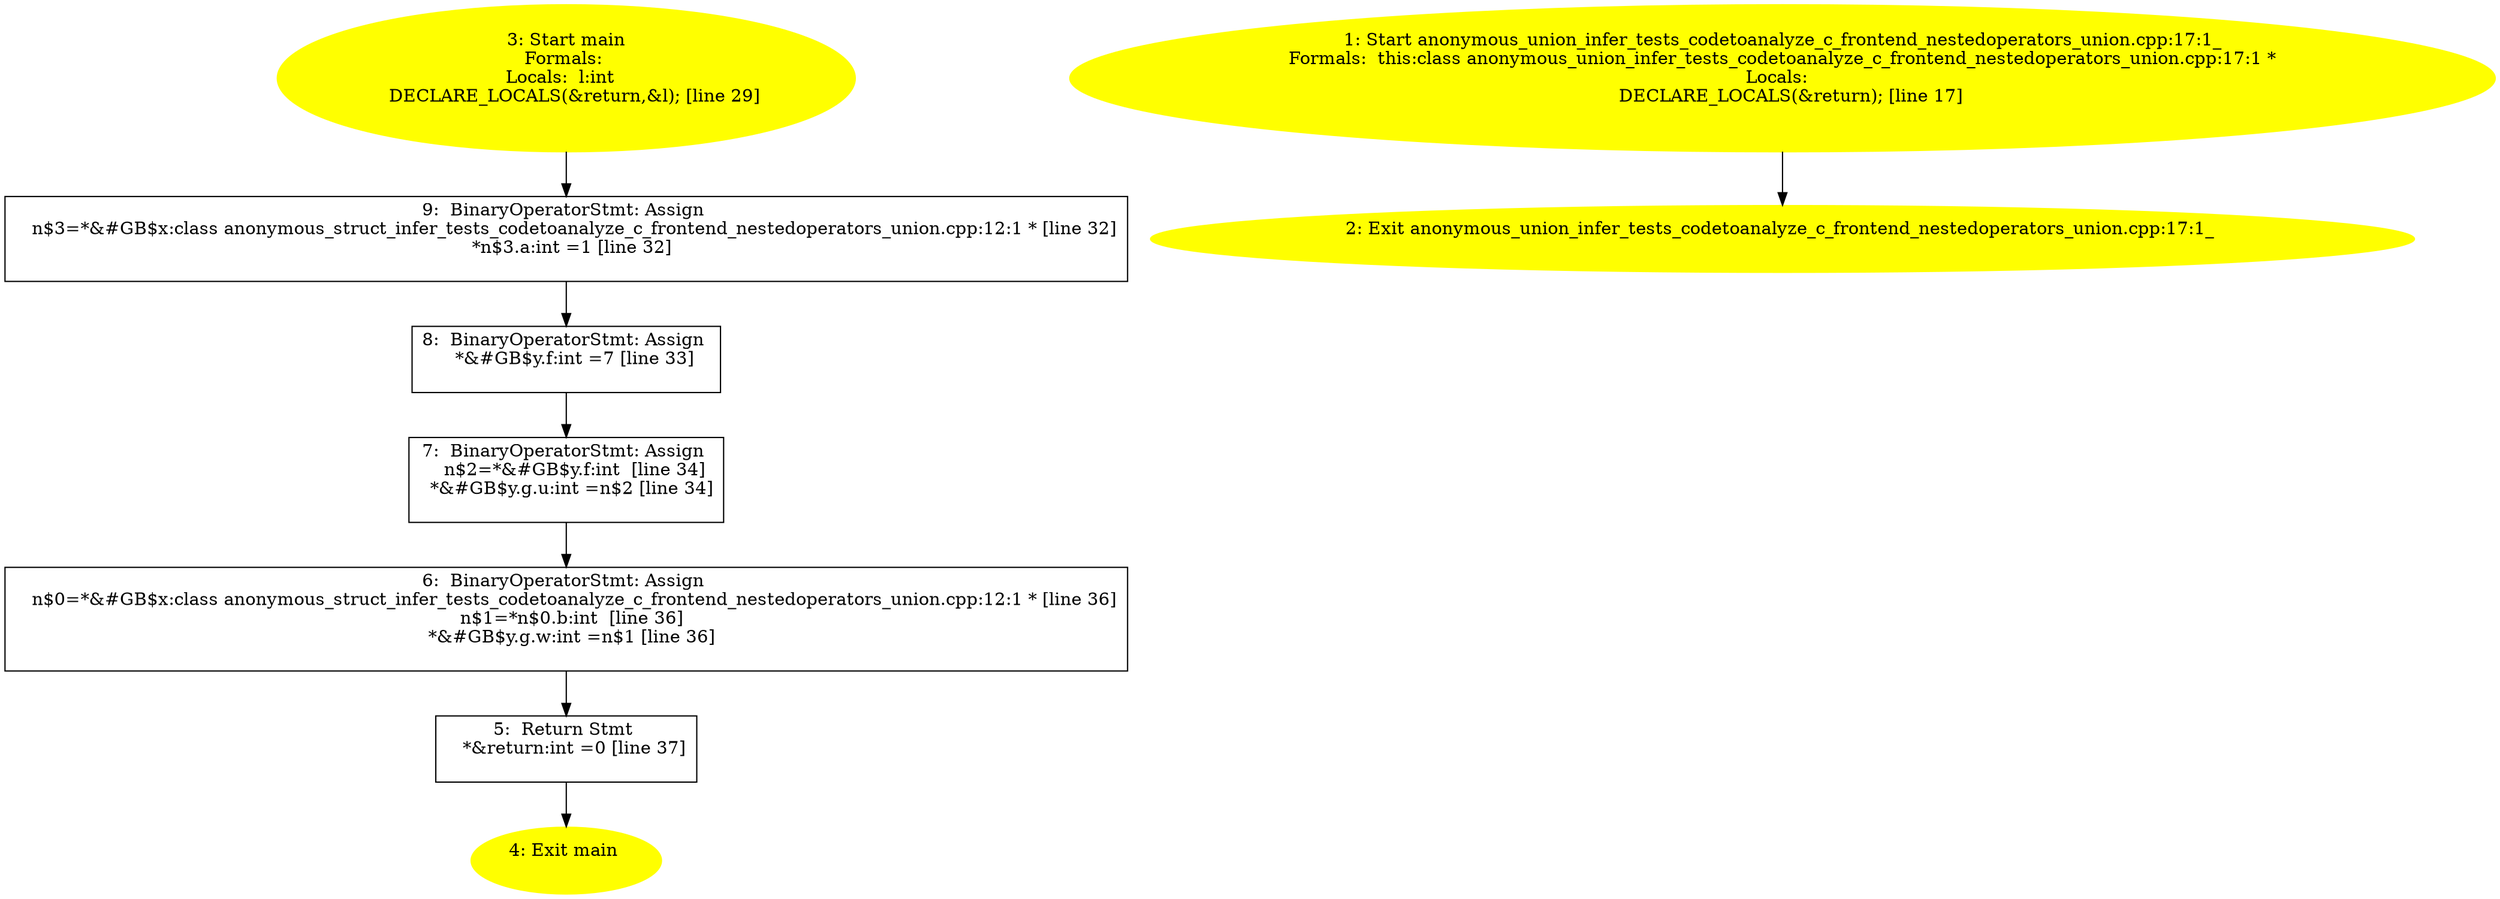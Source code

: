 /* @generated */
digraph iCFG {
9 [label="9:  BinaryOperatorStmt: Assign \n   n$3=*&#GB$x:class anonymous_struct_infer_tests_codetoanalyze_c_frontend_nestedoperators_union.cpp:12:1 * [line 32]\n  *n$3.a:int =1 [line 32]\n " shape="box"]
	

	 9 -> 8 ;
8 [label="8:  BinaryOperatorStmt: Assign \n   *&#GB$y.f:int =7 [line 33]\n " shape="box"]
	

	 8 -> 7 ;
7 [label="7:  BinaryOperatorStmt: Assign \n   n$2=*&#GB$y.f:int  [line 34]\n  *&#GB$y.g.u:int =n$2 [line 34]\n " shape="box"]
	

	 7 -> 6 ;
6 [label="6:  BinaryOperatorStmt: Assign \n   n$0=*&#GB$x:class anonymous_struct_infer_tests_codetoanalyze_c_frontend_nestedoperators_union.cpp:12:1 * [line 36]\n  n$1=*n$0.b:int  [line 36]\n  *&#GB$y.g.w:int =n$1 [line 36]\n " shape="box"]
	

	 6 -> 5 ;
5 [label="5:  Return Stmt \n   *&return:int =0 [line 37]\n " shape="box"]
	

	 5 -> 4 ;
4 [label="4: Exit main \n  " color=yellow style=filled]
	

3 [label="3: Start main\nFormals: \nLocals:  l:int  \n   DECLARE_LOCALS(&return,&l); [line 29]\n " color=yellow style=filled]
	

	 3 -> 9 ;
2 [label="2: Exit anonymous_union_infer_tests_codetoanalyze_c_frontend_nestedoperators_union.cpp:17:1_ \n  " color=yellow style=filled]
	

1 [label="1: Start anonymous_union_infer_tests_codetoanalyze_c_frontend_nestedoperators_union.cpp:17:1_\nFormals:  this:class anonymous_union_infer_tests_codetoanalyze_c_frontend_nestedoperators_union.cpp:17:1 *\nLocals:  \n   DECLARE_LOCALS(&return); [line 17]\n " color=yellow style=filled]
	

	 1 -> 2 ;
}
